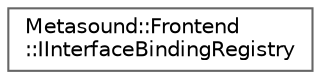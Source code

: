 digraph "Graphical Class Hierarchy"
{
 // INTERACTIVE_SVG=YES
 // LATEX_PDF_SIZE
  bgcolor="transparent";
  edge [fontname=Helvetica,fontsize=10,labelfontname=Helvetica,labelfontsize=10];
  node [fontname=Helvetica,fontsize=10,shape=box,height=0.2,width=0.4];
  rankdir="LR";
  Node0 [id="Node000000",label="Metasound::Frontend\l::IInterfaceBindingRegistry",height=0.2,width=0.4,color="grey40", fillcolor="white", style="filled",URL="$dc/dbb/classMetasound_1_1Frontend_1_1IInterfaceBindingRegistry.html",tooltip=" "];
}

